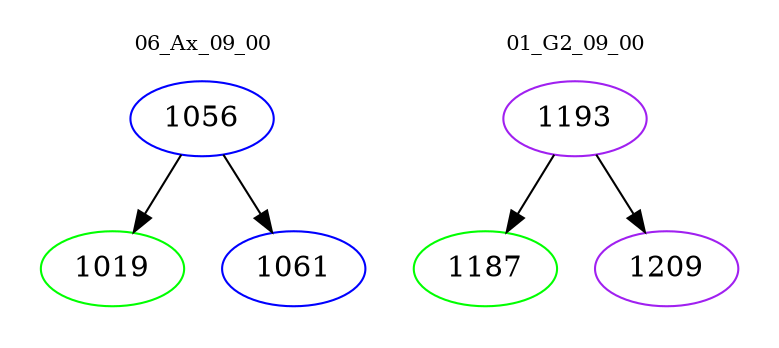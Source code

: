 digraph{
subgraph cluster_0 {
color = white
label = "06_Ax_09_00";
fontsize=10;
T0_1056 [label="1056", color="blue"]
T0_1056 -> T0_1019 [color="black"]
T0_1019 [label="1019", color="green"]
T0_1056 -> T0_1061 [color="black"]
T0_1061 [label="1061", color="blue"]
}
subgraph cluster_1 {
color = white
label = "01_G2_09_00";
fontsize=10;
T1_1193 [label="1193", color="purple"]
T1_1193 -> T1_1187 [color="black"]
T1_1187 [label="1187", color="green"]
T1_1193 -> T1_1209 [color="black"]
T1_1209 [label="1209", color="purple"]
}
}
